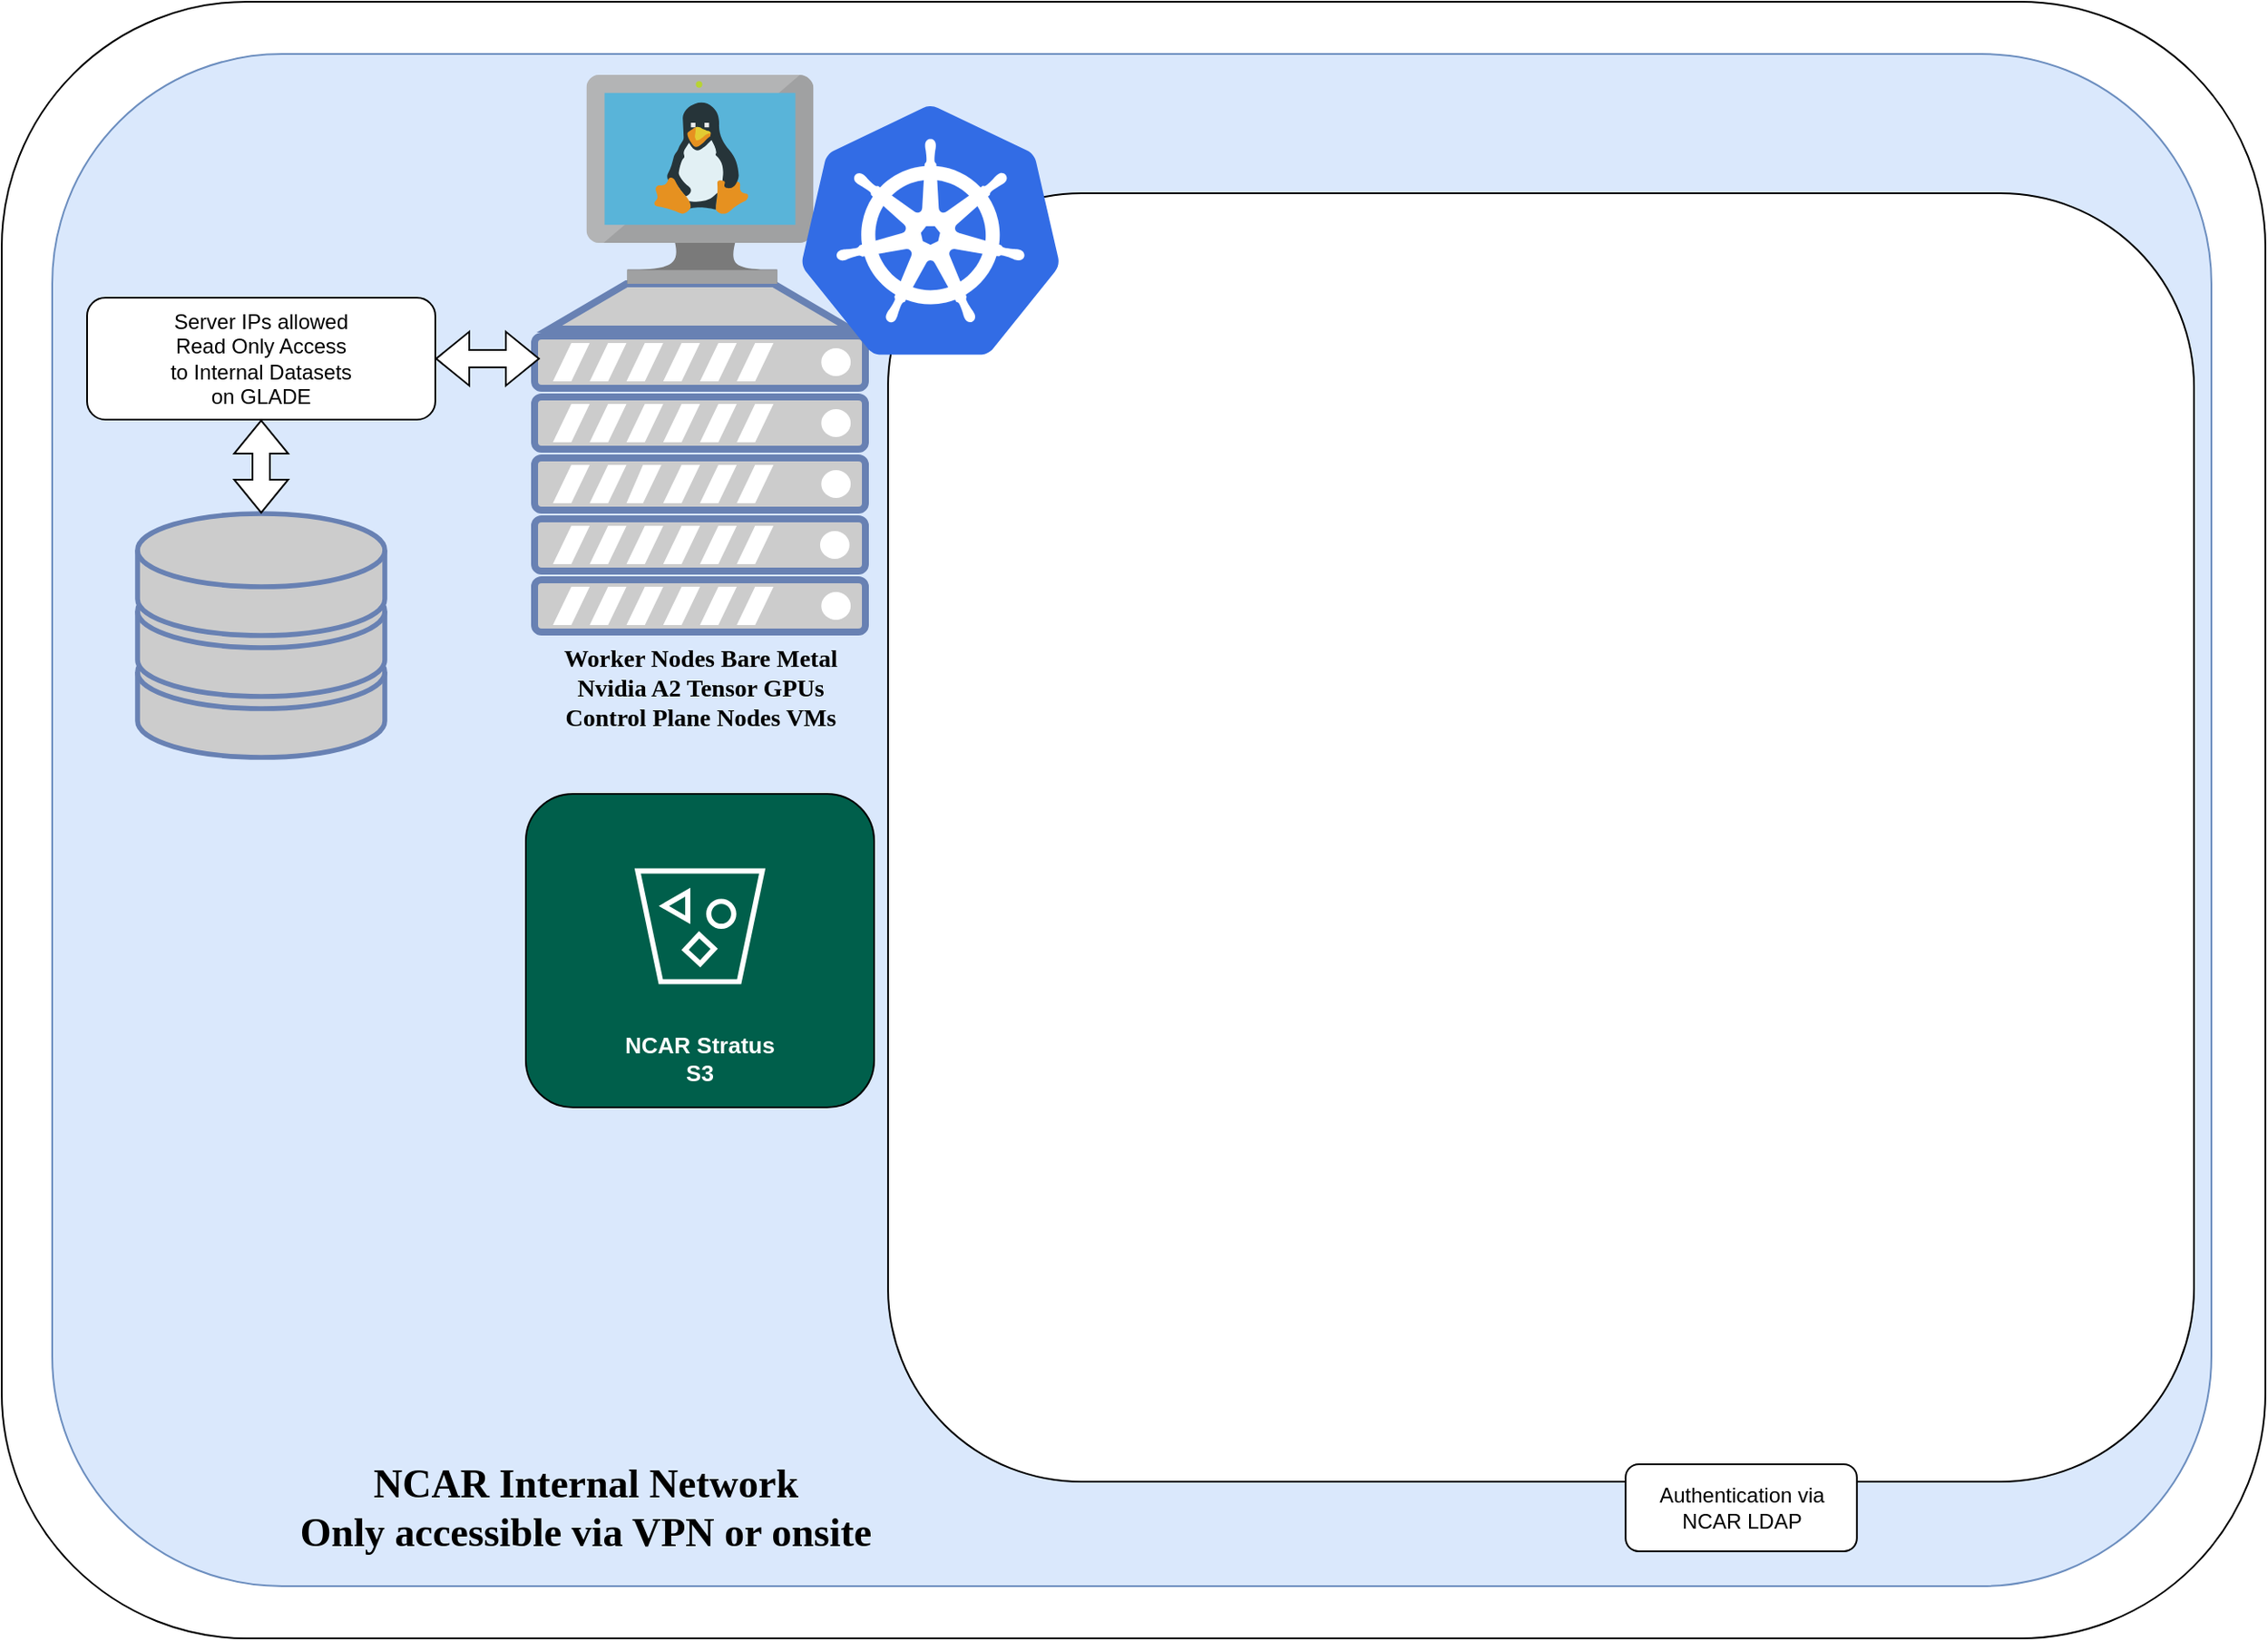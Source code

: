 <mxfile version="22.1.0" type="github">
  <diagram name="Page-1" id="gHKBDr5t76uutiOnwRir">
    <mxGraphModel dx="3414" dy="1132" grid="1" gridSize="10" guides="1" tooltips="1" connect="1" arrows="1" fold="1" page="1" pageScale="1" pageWidth="1100" pageHeight="1700" math="0" shadow="0">
      <root>
        <mxCell id="0" />
        <mxCell id="1" parent="0" />
        <mxCell id="OqGSFoKqHse3q_Ia956D-81" value="" style="rounded=1;whiteSpace=wrap;html=1;" parent="1" vertex="1">
          <mxGeometry x="-700" y="110" width="1300" height="940" as="geometry" />
        </mxCell>
        <mxCell id="OqGSFoKqHse3q_Ia956D-20" value="" style="rounded=1;whiteSpace=wrap;html=1;fillColor=#dae8fc;strokeColor=#6c8ebf;" parent="1" vertex="1">
          <mxGeometry x="-671" y="140" width="1240" height="880" as="geometry" />
        </mxCell>
        <mxCell id="TjWUEsn5IVO1DjWOrf8H-6" value="" style="rounded=1;whiteSpace=wrap;html=1;" parent="1" vertex="1">
          <mxGeometry x="-191" y="220" width="750" height="740" as="geometry" />
        </mxCell>
        <mxCell id="OqGSFoKqHse3q_Ia956D-2" value="Authentication via NCAR LDAP" style="rounded=1;whiteSpace=wrap;html=1;" parent="1" vertex="1">
          <mxGeometry x="232.59" y="950" width="132.81" height="50" as="geometry" />
        </mxCell>
        <mxCell id="OqGSFoKqHse3q_Ia956D-10" value="&lt;b style=&quot;border-color: var(--border-color); font-family: Verdana; font-size: 14px;&quot;&gt;Worker Nodes Bare Metal&lt;br style=&quot;border-color: var(--border-color);&quot;&gt;Nvidia A2 Tensor GPUs&lt;br style=&quot;border-color: var(--border-color);&quot;&gt;Control Plane Nodes VMs&lt;/b&gt;" style="text;html=1;align=center;verticalAlign=middle;resizable=0;points=[];autosize=1;strokeColor=none;fillColor=none;rotation=0;" parent="1" vertex="1">
          <mxGeometry x="-409" y="475" width="220" height="60" as="geometry" />
        </mxCell>
        <mxCell id="OqGSFoKqHse3q_Ia956D-19" value="" style="group" parent="1" vertex="1" connectable="0">
          <mxGeometry x="-399" y="565" width="200" height="405" as="geometry" />
        </mxCell>
        <mxCell id="OqGSFoKqHse3q_Ia956D-18" value="&lt;font style=&quot;font-size: 13px;&quot;&gt;&lt;br&gt;&lt;br&gt;&lt;br&gt;&lt;br&gt;&lt;br&gt;&lt;br&gt;&lt;br&gt;&lt;br&gt;&lt;font style=&quot;font-size: 13px;&quot; color=&quot;#ffffff&quot;&gt;&lt;b&gt;NCAR Stratus &lt;br&gt;S3&lt;/b&gt;&lt;/font&gt;&lt;/font&gt;" style="rounded=1;whiteSpace=wrap;html=1;fillColor=#005F4B;" parent="OqGSFoKqHse3q_Ia956D-19" vertex="1">
          <mxGeometry width="200" height="180" as="geometry" />
        </mxCell>
        <mxCell id="OqGSFoKqHse3q_Ia956D-17" value="" style="sketch=0;pointerEvents=1;shadow=0;dashed=0;html=1;strokeColor=none;fillColor=#005F4B;labelPosition=center;verticalLabelPosition=bottom;verticalAlign=top;align=center;outlineConnect=0;shape=mxgraph.veeam2.s3_compatible;aspect=fixed;" parent="OqGSFoKqHse3q_Ia956D-19" vertex="1">
          <mxGeometry x="44" y="20" width="112" height="112" as="geometry" />
        </mxCell>
        <mxCell id="OqGSFoKqHse3q_Ia956D-21" value="" style="group" parent="1" vertex="1" connectable="0">
          <mxGeometry x="-394" y="152" width="190" height="320" as="geometry" />
        </mxCell>
        <mxCell id="TjWUEsn5IVO1DjWOrf8H-14" value="" style="fontColor=#0066CC;verticalAlign=top;verticalLabelPosition=bottom;labelPosition=center;align=center;html=1;outlineConnect=0;fillColor=#CCCCCC;strokeColor=#6881B3;gradientColor=none;gradientDirection=north;strokeWidth=2;shape=mxgraph.networks.server;" parent="OqGSFoKqHse3q_Ia956D-21" vertex="1">
          <mxGeometry y="120" width="190" height="200" as="geometry" />
        </mxCell>
        <mxCell id="OqGSFoKqHse3q_Ia956D-9" value="" style="image;sketch=0;aspect=fixed;html=1;points=[];align=center;fontSize=12;image=img/lib/mscae/VM_Linux.svg;" parent="OqGSFoKqHse3q_Ia956D-21" vertex="1">
          <mxGeometry x="29.78" width="130.43" height="120" as="geometry" />
        </mxCell>
        <mxCell id="TjWUEsn5IVO1DjWOrf8H-15" value="" style="image;sketch=0;aspect=fixed;html=1;points=[];align=center;fontSize=12;image=img/lib/mscae/Kubernetes.svg;" parent="1" vertex="1">
          <mxGeometry x="-241" y="170" width="148.8" height="142.85" as="geometry" />
        </mxCell>
        <mxCell id="OqGSFoKqHse3q_Ia956D-22" value="" style="group" parent="1" vertex="1" connectable="0">
          <mxGeometry x="-651" y="280" width="200" height="264" as="geometry" />
        </mxCell>
        <mxCell id="TjWUEsn5IVO1DjWOrf8H-11" value="&lt;div style=&quot;font-family: Consolas, &amp;quot;Courier New&amp;quot;, monospace; font-size: 14px; line-height: 19px;&quot;&gt;&lt;br&gt;&lt;/div&gt;" style="fontColor=#0066CC;verticalAlign=top;verticalLabelPosition=bottom;labelPosition=center;align=center;html=1;outlineConnect=0;fillColor=#CCCCCC;strokeColor=#6881B3;gradientColor=none;gradientDirection=north;strokeWidth=2;shape=mxgraph.networks.storage;" parent="OqGSFoKqHse3q_Ia956D-22" vertex="1">
          <mxGeometry x="29" y="124" width="142" height="140" as="geometry" />
        </mxCell>
        <mxCell id="TjWUEsn5IVO1DjWOrf8H-29" value="Server IPs allowed&lt;br&gt;Read Only Access&lt;br&gt;to Internal Datasets&lt;br&gt;on GLADE" style="rounded=1;whiteSpace=wrap;html=1;" parent="OqGSFoKqHse3q_Ia956D-22" vertex="1">
          <mxGeometry width="200" height="70" as="geometry" />
        </mxCell>
        <mxCell id="TjWUEsn5IVO1DjWOrf8H-30" value="" style="shape=flexArrow;endArrow=classic;startArrow=classic;html=1;rounded=0;exitX=1;exitY=0.5;exitDx=0;exitDy=0;fillColor=default;" parent="OqGSFoKqHse3q_Ia956D-22" source="TjWUEsn5IVO1DjWOrf8H-29" edge="1">
          <mxGeometry width="100" height="100" relative="1" as="geometry">
            <mxPoint x="170" y="228" as="sourcePoint" />
            <mxPoint x="260" y="35" as="targetPoint" />
          </mxGeometry>
        </mxCell>
        <mxCell id="TjWUEsn5IVO1DjWOrf8H-31" value="" style="shape=flexArrow;endArrow=classic;startArrow=classic;html=1;rounded=0;exitX=0.5;exitY=0;exitDx=0;exitDy=0;entryX=0.5;entryY=1;entryDx=0;entryDy=0;exitPerimeter=0;fillColor=default;" parent="OqGSFoKqHse3q_Ia956D-22" source="TjWUEsn5IVO1DjWOrf8H-11" target="TjWUEsn5IVO1DjWOrf8H-29" edge="1">
          <mxGeometry width="100" height="100" relative="1" as="geometry">
            <mxPoint x="170.5" y="303" as="sourcePoint" />
            <mxPoint x="170.5" y="243" as="targetPoint" />
          </mxGeometry>
        </mxCell>
        <mxCell id="OqGSFoKqHse3q_Ia956D-80" value="&lt;font face=&quot;Verdana&quot; style=&quot;font-size: 23px;&quot;&gt;&lt;b&gt;NCAR Internal Network&lt;br&gt;Only accessible via VPN or onsite&lt;/b&gt;&lt;/font&gt;" style="text;html=1;align=center;verticalAlign=middle;resizable=0;points=[];autosize=1;strokeColor=none;fillColor=none;" parent="1" vertex="1">
          <mxGeometry x="-590" y="940" width="450" height="70" as="geometry" />
        </mxCell>
      </root>
    </mxGraphModel>
  </diagram>
</mxfile>
